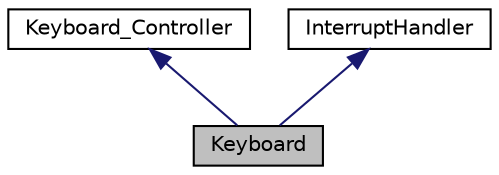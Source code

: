 digraph G
{
  bgcolor="transparent";
  edge [fontname="Helvetica",fontsize="10",labelfontname="Helvetica",labelfontsize="10"];
  node [fontname="Helvetica",fontsize="10",shape=record];
  Node1 [label="Keyboard",height=0.2,width=0.4,color="black", fillcolor="grey75", style="filled" fontcolor="black"];
  Node2 -> Node1 [dir="back",color="midnightblue",fontsize="10",style="solid",fontname="Helvetica"];
  Node2 [label="Keyboard_Controller",height=0.2,width=0.4,color="black",URL="$classKeyboard__Controller.html",tooltip="Keyboard driver (for PS/2)"];
  Node3 -> Node1 [dir="back",color="midnightblue",fontsize="10",style="solid",fontname="Helvetica"];
  Node3 [label="InterruptHandler",height=0.2,width=0.4,color="black",URL="$classInterruptHandler.html",tooltip="Interrupt handling base class."];
}
